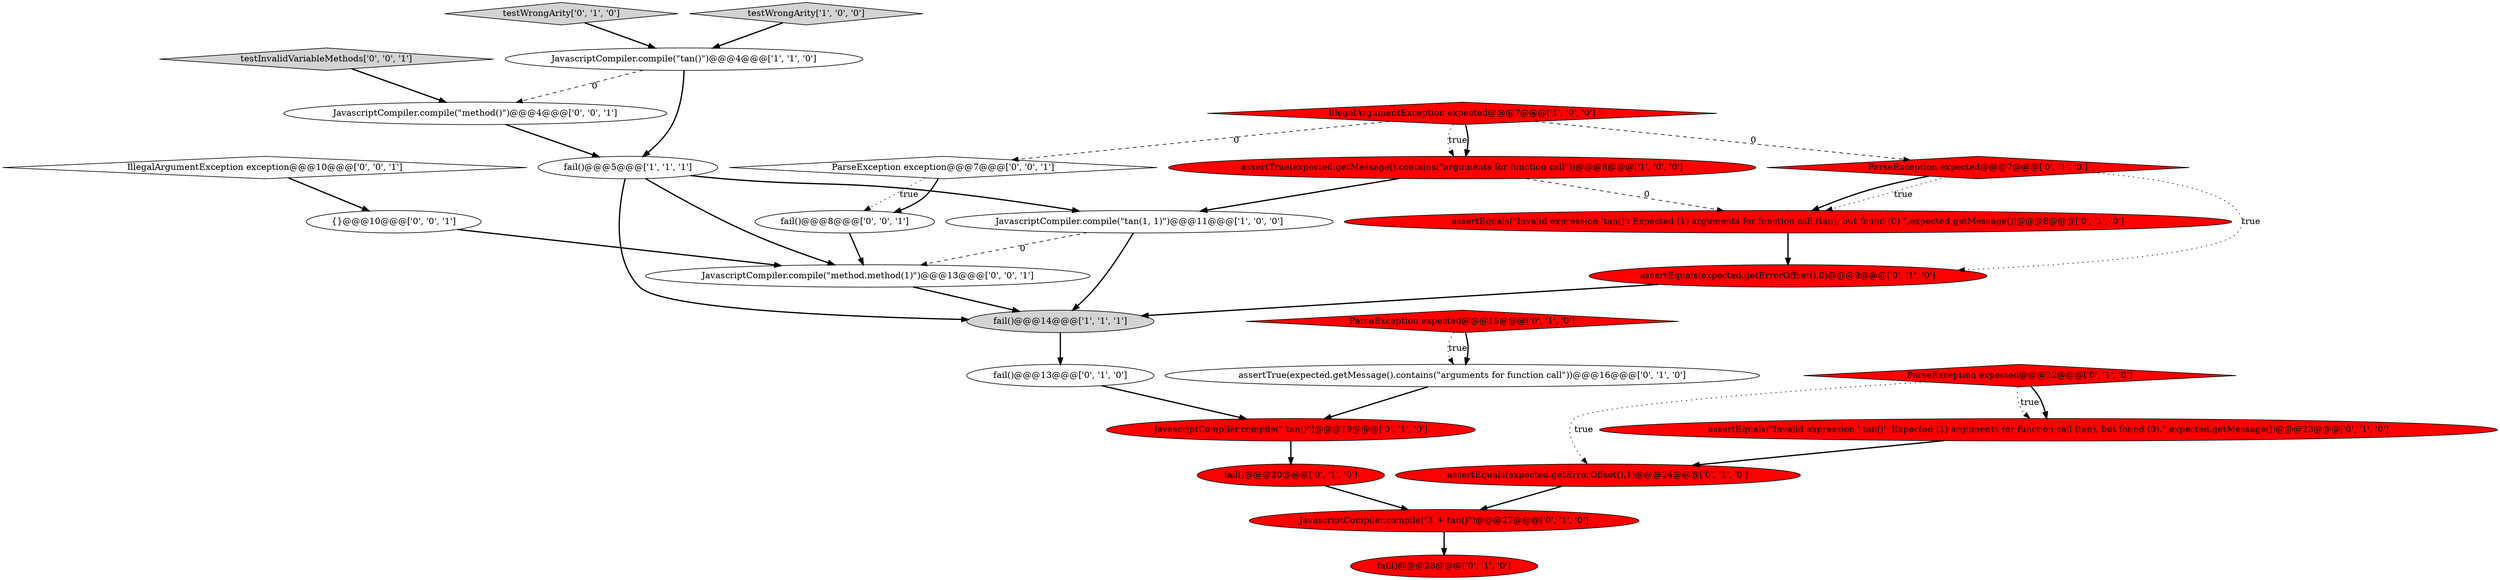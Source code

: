 digraph {
22 [style = filled, label = "JavascriptCompiler.compile(\"method.method(1)\")@@@13@@@['0', '0', '1']", fillcolor = white, shape = ellipse image = "AAA0AAABBB3BBB"];
21 [style = filled, label = "JavascriptCompiler.compile(\"method()\")@@@4@@@['0', '0', '1']", fillcolor = white, shape = ellipse image = "AAA0AAABBB3BBB"];
4 [style = filled, label = "IllegalArgumentException expected@@@7@@@['1', '0', '0']", fillcolor = red, shape = diamond image = "AAA1AAABBB1BBB"];
24 [style = filled, label = "ParseException exception@@@7@@@['0', '0', '1']", fillcolor = white, shape = diamond image = "AAA0AAABBB3BBB"];
10 [style = filled, label = "ParseException expected@@@7@@@['0', '1', '0']", fillcolor = red, shape = diamond image = "AAA1AAABBB2BBB"];
16 [style = filled, label = "testWrongArity['0', '1', '0']", fillcolor = lightgray, shape = diamond image = "AAA0AAABBB2BBB"];
23 [style = filled, label = "{}@@@10@@@['0', '0', '1']", fillcolor = white, shape = ellipse image = "AAA0AAABBB3BBB"];
11 [style = filled, label = "fail()@@@13@@@['0', '1', '0']", fillcolor = white, shape = ellipse image = "AAA0AAABBB2BBB"];
7 [style = filled, label = "JavascriptCompiler.compile(\" tan()\")@@@19@@@['0', '1', '0']", fillcolor = red, shape = ellipse image = "AAA1AAABBB2BBB"];
20 [style = filled, label = "ParseException expected@@@22@@@['0', '1', '0']", fillcolor = red, shape = diamond image = "AAA1AAABBB2BBB"];
3 [style = filled, label = "fail()@@@5@@@['1', '1', '1']", fillcolor = white, shape = ellipse image = "AAA0AAABBB1BBB"];
12 [style = filled, label = "fail()@@@20@@@['0', '1', '0']", fillcolor = red, shape = ellipse image = "AAA1AAABBB2BBB"];
1 [style = filled, label = "JavascriptCompiler.compile(\"tan()\")@@@4@@@['1', '1', '0']", fillcolor = white, shape = ellipse image = "AAA0AAABBB1BBB"];
17 [style = filled, label = "assertEquals(expected.getErrorOffset(),0)@@@9@@@['0', '1', '0']", fillcolor = red, shape = ellipse image = "AAA1AAABBB2BBB"];
8 [style = filled, label = "assertEquals(\"Invalid expression ' tan()': Expected (1) arguments for function call (tan), but found (0).\",expected.getMessage())@@@23@@@['0', '1', '0']", fillcolor = red, shape = ellipse image = "AAA1AAABBB2BBB"];
9 [style = filled, label = "assertEquals(\"Invalid expression 'tan()': Expected (1) arguments for function call (tan), but found (0).\",expected.getMessage())@@@8@@@['0', '1', '0']", fillcolor = red, shape = ellipse image = "AAA1AAABBB2BBB"];
25 [style = filled, label = "fail()@@@8@@@['0', '0', '1']", fillcolor = white, shape = ellipse image = "AAA0AAABBB3BBB"];
13 [style = filled, label = "assertEquals(expected.getErrorOffset(),1)@@@24@@@['0', '1', '0']", fillcolor = red, shape = ellipse image = "AAA1AAABBB2BBB"];
27 [style = filled, label = "testInvalidVariableMethods['0', '0', '1']", fillcolor = lightgray, shape = diamond image = "AAA0AAABBB3BBB"];
19 [style = filled, label = "ParseException expected@@@15@@@['0', '1', '0']", fillcolor = red, shape = diamond image = "AAA1AAABBB2BBB"];
26 [style = filled, label = "IllegalArgumentException exception@@@10@@@['0', '0', '1']", fillcolor = white, shape = diamond image = "AAA0AAABBB3BBB"];
0 [style = filled, label = "assertTrue(expected.getMessage().contains(\"arguments for function call\"))@@@8@@@['1', '0', '0']", fillcolor = red, shape = ellipse image = "AAA1AAABBB1BBB"];
2 [style = filled, label = "fail()@@@14@@@['1', '1', '1']", fillcolor = lightgray, shape = ellipse image = "AAA0AAABBB1BBB"];
6 [style = filled, label = "testWrongArity['1', '0', '0']", fillcolor = lightgray, shape = diamond image = "AAA0AAABBB1BBB"];
18 [style = filled, label = "JavascriptCompiler.compile(\"1 + tan()\")@@@27@@@['0', '1', '0']", fillcolor = red, shape = ellipse image = "AAA1AAABBB2BBB"];
14 [style = filled, label = "fail()@@@28@@@['0', '1', '0']", fillcolor = red, shape = ellipse image = "AAA1AAABBB2BBB"];
15 [style = filled, label = "assertTrue(expected.getMessage().contains(\"arguments for function call\"))@@@16@@@['0', '1', '0']", fillcolor = white, shape = ellipse image = "AAA0AAABBB2BBB"];
5 [style = filled, label = "JavascriptCompiler.compile(\"tan(1, 1)\")@@@11@@@['1', '0', '0']", fillcolor = white, shape = ellipse image = "AAA0AAABBB1BBB"];
22->2 [style = bold, label=""];
15->7 [style = bold, label=""];
25->22 [style = bold, label=""];
24->25 [style = dotted, label="true"];
7->12 [style = bold, label=""];
20->8 [style = dotted, label="true"];
4->0 [style = dotted, label="true"];
1->3 [style = bold, label=""];
9->17 [style = bold, label=""];
1->21 [style = dashed, label="0"];
8->13 [style = bold, label=""];
19->15 [style = dotted, label="true"];
21->3 [style = bold, label=""];
10->9 [style = dotted, label="true"];
3->22 [style = bold, label=""];
4->0 [style = bold, label=""];
10->17 [style = dotted, label="true"];
6->1 [style = bold, label=""];
5->2 [style = bold, label=""];
3->5 [style = bold, label=""];
20->8 [style = bold, label=""];
23->22 [style = bold, label=""];
3->2 [style = bold, label=""];
17->2 [style = bold, label=""];
16->1 [style = bold, label=""];
24->25 [style = bold, label=""];
26->23 [style = bold, label=""];
12->18 [style = bold, label=""];
20->13 [style = dotted, label="true"];
10->9 [style = bold, label=""];
0->9 [style = dashed, label="0"];
4->24 [style = dashed, label="0"];
19->15 [style = bold, label=""];
4->10 [style = dashed, label="0"];
27->21 [style = bold, label=""];
18->14 [style = bold, label=""];
2->11 [style = bold, label=""];
11->7 [style = bold, label=""];
13->18 [style = bold, label=""];
0->5 [style = bold, label=""];
5->22 [style = dashed, label="0"];
}
